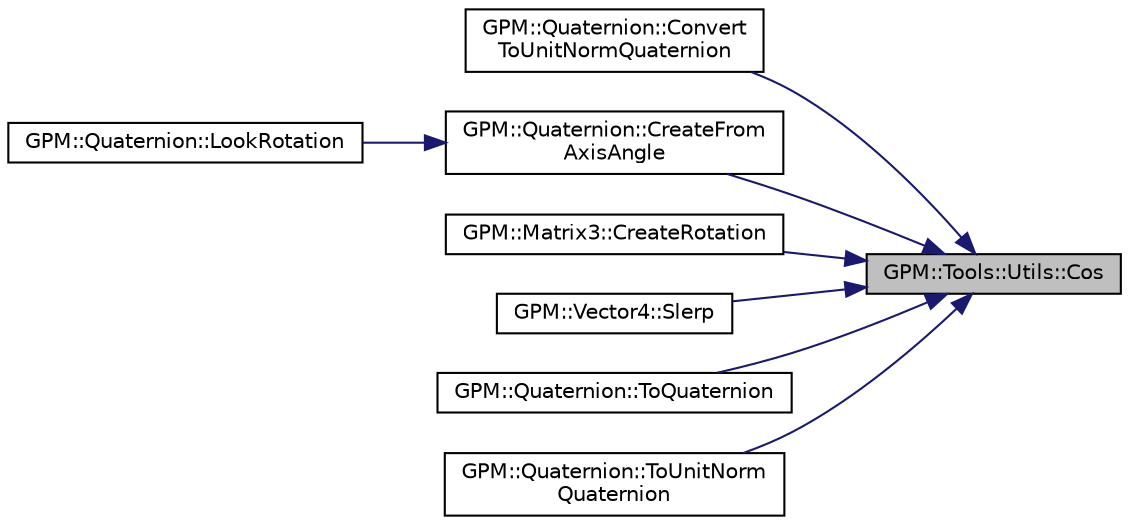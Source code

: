 digraph "GPM::Tools::Utils::Cos"
{
 // INTERACTIVE_SVG=YES
 // LATEX_PDF_SIZE
  edge [fontname="Helvetica",fontsize="10",labelfontname="Helvetica",labelfontsize="10"];
  node [fontname="Helvetica",fontsize="10",shape=record];
  rankdir="RL";
  Node52 [label="GPM::Tools::Utils::Cos",height=0.2,width=0.4,color="black", fillcolor="grey75", style="filled", fontcolor="black",tooltip="Mathematics co-sinus implementation."];
  Node52 -> Node53 [dir="back",color="midnightblue",fontsize="10",style="solid",fontname="Helvetica"];
  Node53 [label="GPM::Quaternion::Convert\lToUnitNormQuaternion",height=0.2,width=0.4,color="black", fillcolor="white", style="filled",URL="$struct_g_p_m_1_1_quaternion.html#a87882ad61ea5b1b34ed51be9b62a2ac8",tooltip="Convert the current quaternion to unit quaternion."];
  Node52 -> Node54 [dir="back",color="midnightblue",fontsize="10",style="solid",fontname="Helvetica"];
  Node54 [label="GPM::Quaternion::CreateFrom\lAxisAngle",height=0.2,width=0.4,color="black", fillcolor="white", style="filled",URL="$struct_g_p_m_1_1_quaternion.html#af8678558a6ef53b90318a20257db8beb",tooltip="Create a quaternion out of an axis and angle."];
  Node54 -> Node55 [dir="back",color="midnightblue",fontsize="10",style="solid",fontname="Helvetica"];
  Node55 [label="GPM::Quaternion::LookRotation",height=0.2,width=0.4,color="black", fillcolor="white", style="filled",URL="$struct_g_p_m_1_1_quaternion.html#a80f64a9e24b3ee84483d66692f62303f",tooltip="Creates a rotation with the specified forward and upwards directions."];
  Node52 -> Node56 [dir="back",color="midnightblue",fontsize="10",style="solid",fontname="Helvetica"];
  Node56 [label="GPM::Matrix3::CreateRotation",height=0.2,width=0.4,color="black", fillcolor="white", style="filled",URL="$struct_g_p_m_1_1_matrix3.html#abad7b25219cbed06049decb4b1056c52",tooltip="Creates a rotation identity matrix with an angle in degrees."];
  Node52 -> Node57 [dir="back",color="midnightblue",fontsize="10",style="solid",fontname="Helvetica"];
  Node57 [label="GPM::Vector4::Slerp",height=0.2,width=0.4,color="black", fillcolor="white", style="filled",URL="$struct_g_p_m_1_1_vector4.html#a63b37e497566e5ae18ec1d684ff8012d",tooltip="Return the start vector moving to the end vector at step interpolationCoefficient."];
  Node52 -> Node58 [dir="back",color="midnightblue",fontsize="10",style="solid",fontname="Helvetica"];
  Node58 [label="GPM::Quaternion::ToQuaternion",height=0.2,width=0.4,color="black", fillcolor="white", style="filled",URL="$struct_g_p_m_1_1_quaternion.html#a16c1af1524d5fed11c573bb120b3090a",tooltip="Create a quaternion from yaw, pitch and roll angle in degrees."];
  Node52 -> Node59 [dir="back",color="midnightblue",fontsize="10",style="solid",fontname="Helvetica"];
  Node59 [label="GPM::Quaternion::ToUnitNorm\lQuaternion",height=0.2,width=0.4,color="black", fillcolor="white", style="filled",URL="$struct_g_p_m_1_1_quaternion.html#af9c8f2d1ba00736145cdab9899f36b12",tooltip="Transform the current quaternion to a unit quaternion."];
}
